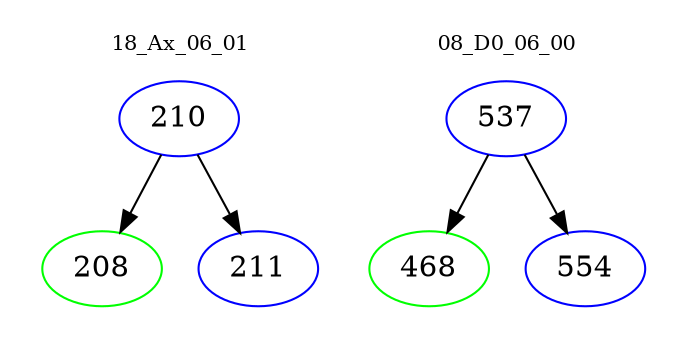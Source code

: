 digraph{
subgraph cluster_0 {
color = white
label = "18_Ax_06_01";
fontsize=10;
T0_210 [label="210", color="blue"]
T0_210 -> T0_208 [color="black"]
T0_208 [label="208", color="green"]
T0_210 -> T0_211 [color="black"]
T0_211 [label="211", color="blue"]
}
subgraph cluster_1 {
color = white
label = "08_D0_06_00";
fontsize=10;
T1_537 [label="537", color="blue"]
T1_537 -> T1_468 [color="black"]
T1_468 [label="468", color="green"]
T1_537 -> T1_554 [color="black"]
T1_554 [label="554", color="blue"]
}
}
